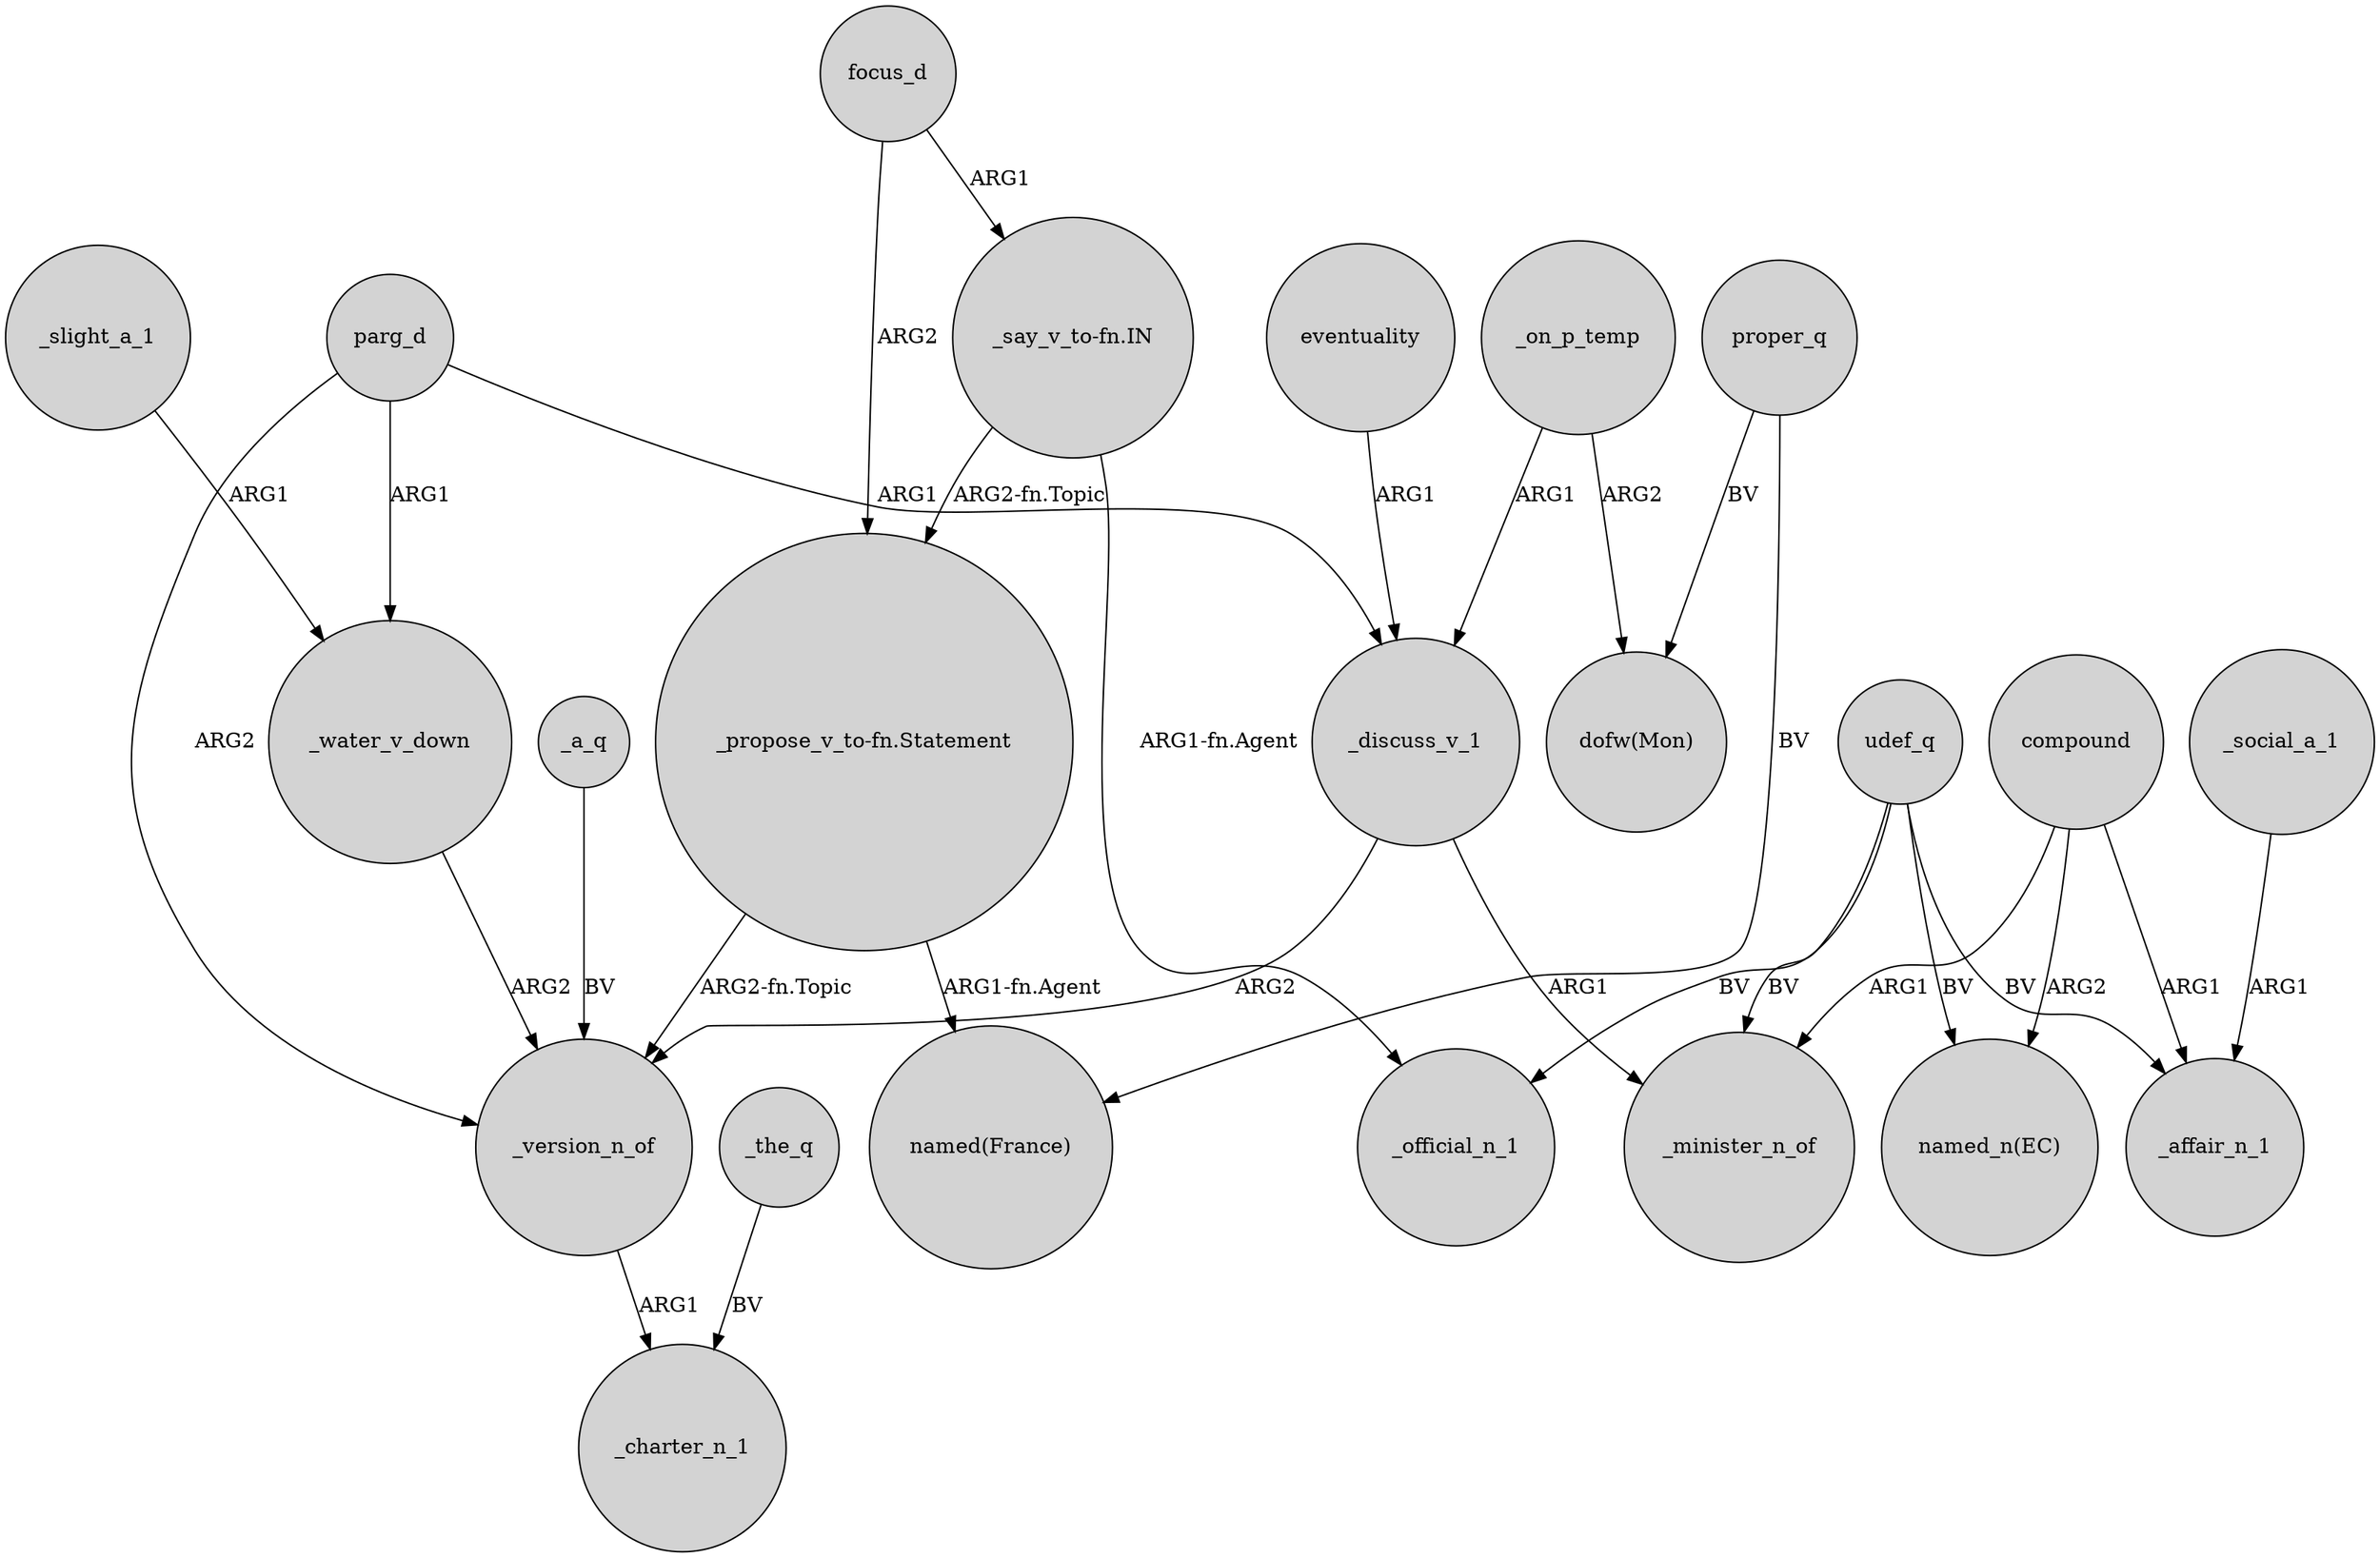 digraph {
	node [shape=circle style=filled]
	_discuss_v_1 -> _version_n_of [label=ARG2]
	"_propose_v_to-fn.Statement" -> _version_n_of [label="ARG2-fn.Topic"]
	_on_p_temp -> _discuss_v_1 [label=ARG1]
	"_say_v_to-fn.IN" -> "_propose_v_to-fn.Statement" [label="ARG2-fn.Topic"]
	"_propose_v_to-fn.Statement" -> "named(France)" [label="ARG1-fn.Agent"]
	udef_q -> _affair_n_1 [label=BV]
	"_say_v_to-fn.IN" -> _official_n_1 [label="ARG1-fn.Agent"]
	_water_v_down -> _version_n_of [label=ARG2]
	proper_q -> "named(France)" [label=BV]
	_discuss_v_1 -> _minister_n_of [label=ARG1]
	compound -> "named_n(EC)" [label=ARG2]
	_the_q -> _charter_n_1 [label=BV]
	_a_q -> _version_n_of [label=BV]
	compound -> _minister_n_of [label=ARG1]
	udef_q -> _official_n_1 [label=BV]
	udef_q -> "named_n(EC)" [label=BV]
	_social_a_1 -> _affair_n_1 [label=ARG1]
	_slight_a_1 -> _water_v_down [label=ARG1]
	proper_q -> "dofw(Mon)" [label=BV]
	parg_d -> _discuss_v_1 [label=ARG1]
	udef_q -> _minister_n_of [label=BV]
	_on_p_temp -> "dofw(Mon)" [label=ARG2]
	parg_d -> _water_v_down [label=ARG1]
	parg_d -> _version_n_of [label=ARG2]
	_version_n_of -> _charter_n_1 [label=ARG1]
	compound -> _affair_n_1 [label=ARG1]
	eventuality -> _discuss_v_1 [label=ARG1]
	focus_d -> "_propose_v_to-fn.Statement" [label=ARG2]
	focus_d -> "_say_v_to-fn.IN" [label=ARG1]
}
